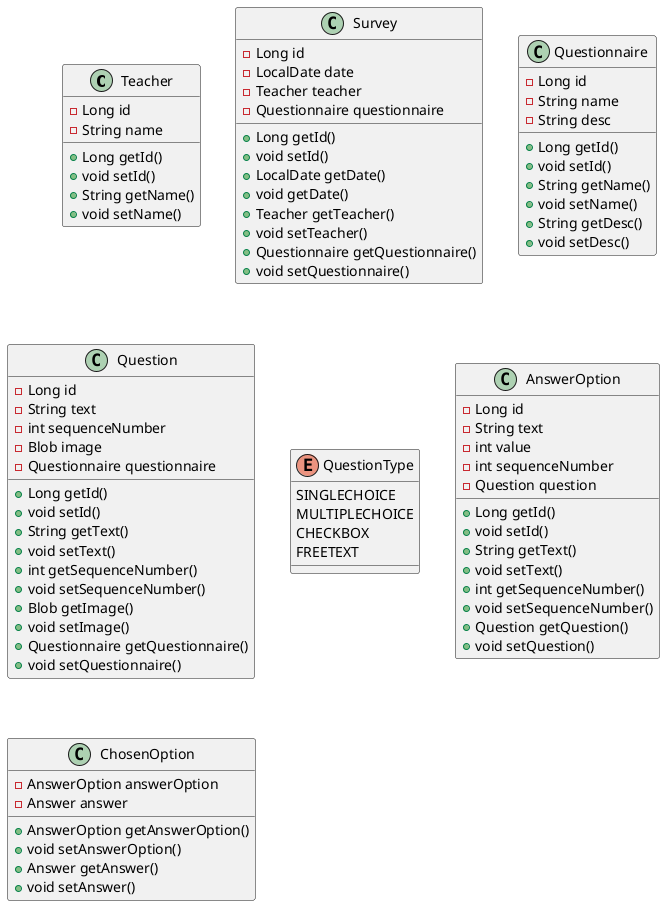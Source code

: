 @startuml

class Teacher {
- Long id
- String name

+ Long getId()
+ void setId()
+ String getName()
+ void setName()
}

class Survey {
- Long id
- LocalDate date
- Teacher teacher
- Questionnaire questionnaire

+ Long getId()
+ void setId()
+ LocalDate getDate()
+ void getDate()
+ Teacher getTeacher()
+ void setTeacher()
+ Questionnaire getQuestionnaire()
+ void setQuestionnaire()
}

class Questionnaire {
- Long id
- String name
- String desc

+ Long getId()
+ void setId()
+ String getName()
+ void setName()
+ String getDesc()
+ void setDesc()
}

class Question {
- Long id
- String text
- int sequenceNumber
- Blob image
- Questionnaire questionnaire

+ Long getId()
+ void setId()
+ String getText()
+ void setText()
+ int getSequenceNumber()
+ void setSequenceNumber()
+ Blob getImage()
+ void setImage()
+ Questionnaire getQuestionnaire()
+ void setQuestionnaire()
}

enum QuestionType {
SINGLECHOICE
MULTIPLECHOICE
CHECKBOX
FREETEXT
}

class AnswerOption {
- Long id
- String text
- int value
- int sequenceNumber
- Question question

+ Long getId()
+ void setId()
+ String getText()
+ void setText()
+ int getSequenceNumber()
+ void setSequenceNumber()
+ Question getQuestion()
+ void setQuestion()
}

class ChosenOption {
- AnswerOption answerOption
- Answer answer

+ AnswerOption getAnswerOption()
+ void setAnswerOption()
+ Answer getAnswer()
+ void setAnswer()
}



@enduml